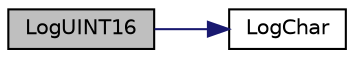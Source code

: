digraph "LogUINT16"
{
  edge [fontname="Helvetica",fontsize="10",labelfontname="Helvetica",labelfontsize="10"];
  node [fontname="Helvetica",fontsize="10",shape=record];
  rankdir="LR";
  Node1 [label="LogUINT16",height=0.2,width=0.4,color="black", fillcolor="grey75", style="filled", fontcolor="black"];
  Node1 -> Node2 [color="midnightblue",fontsize="10",style="solid",fontname="Helvetica"];
  Node2 [label="LogChar",height=0.2,width=0.4,color="black", fillcolor="white", style="filled",URL="$m_touch_debug_8h.html#abd5d4f3282e1fff34b9a1949cafe4278"];
}
